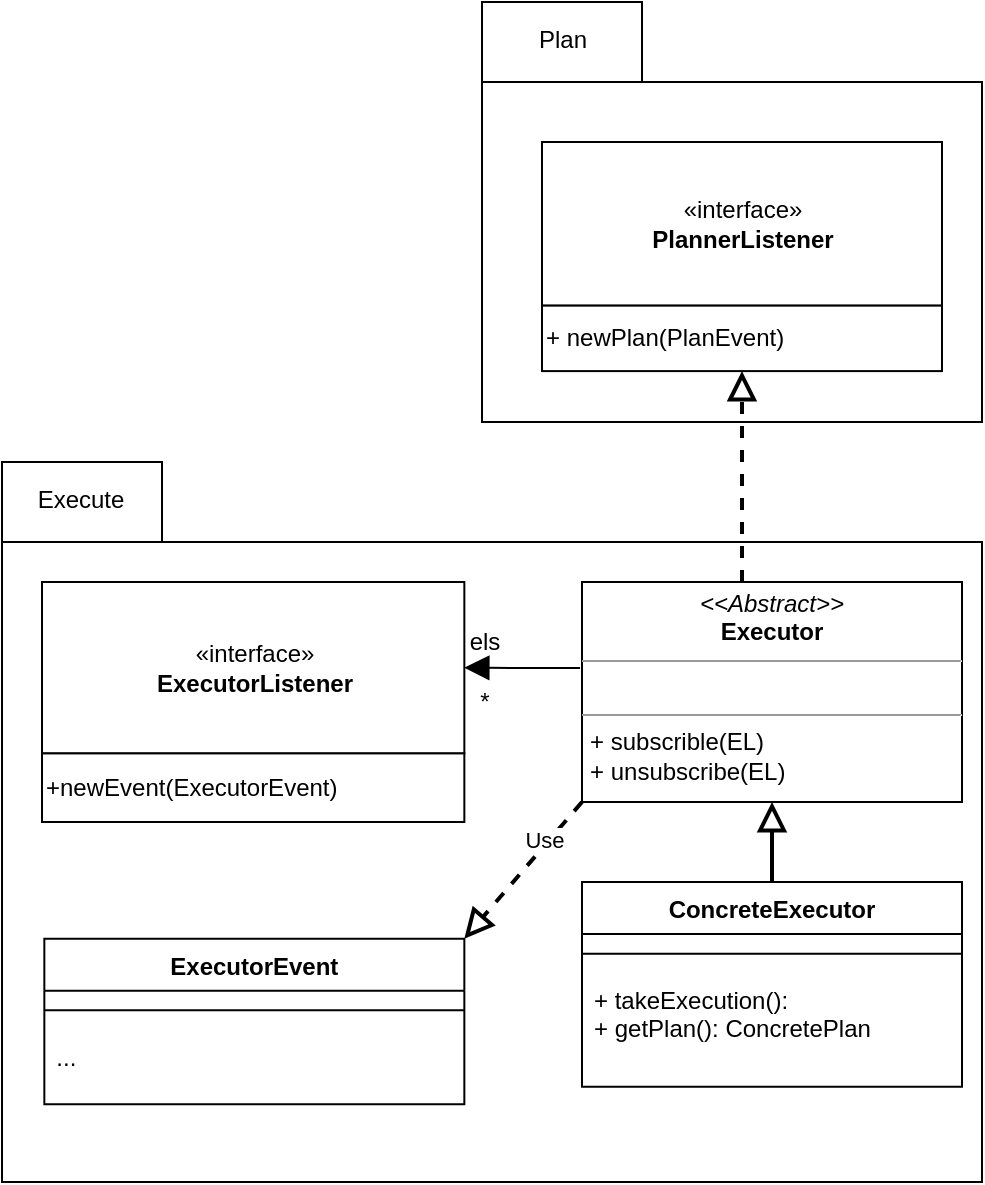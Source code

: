 <mxfile version="17.4.6" type="device"><diagram id="Yqugyijq5YlDbSkAFISn" name="Page-1"><mxGraphModel dx="2249" dy="754" grid="1" gridSize="10" guides="1" tooltips="1" connect="1" arrows="1" fold="1" page="1" pageScale="1" pageWidth="827" pageHeight="1169" math="0" shadow="0"><root><mxCell id="0"/><mxCell id="1" parent="0"/><mxCell id="Z8oiKw5DuyH3XKK-OH6--84" style="edgeStyle=orthogonalEdgeStyle;rounded=0;orthogonalLoop=1;jettySize=auto;html=1;exitX=0.5;exitY=0;exitDx=0;exitDy=0;dashed=1;endArrow=block;endFill=0;strokeWidth=2;" parent="1" edge="1"><mxGeometry relative="1" as="geometry"><mxPoint x="230" y="500" as="targetPoint"/><mxPoint x="230.0" y="530" as="sourcePoint"/></mxGeometry></mxCell><mxCell id="Z8oiKw5DuyH3XKK-OH6--85" value="" style="group" parent="1" vertex="1" connectable="0"><mxGeometry x="-130" y="550" width="490" height="360" as="geometry"/></mxCell><mxCell id="Z8oiKw5DuyH3XKK-OH6--86" value="" style="shape=folder;fontStyle=1;spacingTop=10;tabWidth=80;tabHeight=40;tabPosition=left;html=1;" parent="Z8oiKw5DuyH3XKK-OH6--85" vertex="1"><mxGeometry width="490" height="360.0" as="geometry"/></mxCell><mxCell id="Z8oiKw5DuyH3XKK-OH6--87" value="Execute" style="text;html=1;align=center;verticalAlign=middle;resizable=0;points=[];autosize=1;strokeColor=none;" parent="Z8oiKw5DuyH3XKK-OH6--85" vertex="1"><mxGeometry x="8.75" y="8.571" width="60" height="20" as="geometry"/></mxCell><mxCell id="Z8oiKw5DuyH3XKK-OH6--88" value="ConcreteExecutor" style="swimlane;fontStyle=1;align=center;verticalAlign=top;childLayout=stackLayout;horizontal=1;startSize=26;horizontalStack=0;resizeParent=1;resizeParentMax=0;resizeLast=0;collapsible=1;marginBottom=0;" parent="Z8oiKw5DuyH3XKK-OH6--85" vertex="1"><mxGeometry x="290" y="210" width="190" height="102.364" as="geometry"><mxRectangle x="1030" y="374" width="120" height="26" as="alternateBounds"/></mxGeometry></mxCell><mxCell id="Z8oiKw5DuyH3XKK-OH6--89" value="" style="line;strokeWidth=1;fillColor=none;align=left;verticalAlign=middle;spacingTop=-1;spacingLeft=3;spacingRight=3;rotatable=0;labelPosition=right;points=[];portConstraint=eastwest;" parent="Z8oiKw5DuyH3XKK-OH6--88" vertex="1"><mxGeometry y="26" width="190" height="19.636" as="geometry"/></mxCell><mxCell id="Z8oiKw5DuyH3XKK-OH6--91" value="+ takeExecution():&#10;+ getPlan(): ConcretePlan" style="text;strokeColor=none;fillColor=none;align=left;verticalAlign=top;spacingLeft=4;spacingRight=4;overflow=hidden;rotatable=0;points=[[0,0.5],[1,0.5]];portConstraint=eastwest;" parent="Z8oiKw5DuyH3XKK-OH6--88" vertex="1"><mxGeometry y="45.636" width="190" height="56.727" as="geometry"/></mxCell><mxCell id="Z8oiKw5DuyH3XKK-OH6--97" style="edgeStyle=orthogonalEdgeStyle;rounded=0;orthogonalLoop=1;jettySize=auto;html=1;endArrow=block;endFill=0;strokeWidth=2;endSize=10;exitX=0.5;exitY=0;exitDx=0;exitDy=0;" parent="Z8oiKw5DuyH3XKK-OH6--85" target="20aV2zb2KblVgqDNrsHF-5" edge="1" source="Z8oiKw5DuyH3XKK-OH6--88"><mxGeometry relative="1" as="geometry"><mxPoint x="383.0" y="180.0" as="targetPoint"/><mxPoint x="360" y="210" as="sourcePoint"/><Array as="points"/></mxGeometry></mxCell><mxCell id="sZfPRe5GqzbWFOlGOwlR-1" value="" style="group" parent="Z8oiKw5DuyH3XKK-OH6--85" vertex="1" connectable="0"><mxGeometry x="20" y="60" width="211.17" height="120" as="geometry"/></mxCell><mxCell id="sZfPRe5GqzbWFOlGOwlR-2" value="«interface»&lt;br&gt;&lt;span style=&quot;font-weight: 700&quot;&gt;ExecutorListener&lt;/span&gt;" style="html=1;" parent="sZfPRe5GqzbWFOlGOwlR-1" vertex="1"><mxGeometry width="211.17" height="85.714" as="geometry"/></mxCell><mxCell id="sZfPRe5GqzbWFOlGOwlR-3" value="+newEvent(ExecutorEvent)" style="html=1;align=left;" parent="sZfPRe5GqzbWFOlGOwlR-1" vertex="1"><mxGeometry y="85.714" width="211.17" height="34.286" as="geometry"/></mxCell><mxCell id="sZfPRe5GqzbWFOlGOwlR-4" value="ExecutorEvent" style="swimlane;fontStyle=1;align=center;verticalAlign=top;childLayout=stackLayout;horizontal=1;startSize=26;horizontalStack=0;resizeParent=1;resizeParentMax=0;resizeLast=0;collapsible=1;marginBottom=0;" parent="Z8oiKw5DuyH3XKK-OH6--85" vertex="1"><mxGeometry x="21.17" y="238.36" width="210" height="82.727" as="geometry"><mxRectangle x="1030" y="374" width="120" height="26" as="alternateBounds"/></mxGeometry></mxCell><mxCell id="sZfPRe5GqzbWFOlGOwlR-5" value="" style="line;strokeWidth=1;fillColor=none;align=left;verticalAlign=middle;spacingTop=-1;spacingLeft=3;spacingRight=3;rotatable=0;labelPosition=right;points=[];portConstraint=eastwest;" parent="sZfPRe5GqzbWFOlGOwlR-4" vertex="1"><mxGeometry y="26" width="210" height="19.636" as="geometry"/></mxCell><mxCell id="sZfPRe5GqzbWFOlGOwlR-6" value="..." style="text;strokeColor=none;fillColor=none;align=left;verticalAlign=top;spacingLeft=4;spacingRight=4;overflow=hidden;rotatable=0;points=[[0,0.5],[1,0.5]];portConstraint=eastwest;" parent="sZfPRe5GqzbWFOlGOwlR-4" vertex="1"><mxGeometry y="45.636" width="210" height="37.091" as="geometry"/></mxCell><mxCell id="sZfPRe5GqzbWFOlGOwlR-12" value="els" style="text;html=1;align=center;verticalAlign=middle;resizable=0;points=[];autosize=1;strokeColor=none;fillColor=none;" parent="Z8oiKw5DuyH3XKK-OH6--85" vertex="1"><mxGeometry x="226.17" y="80" width="30" height="20" as="geometry"/></mxCell><mxCell id="sZfPRe5GqzbWFOlGOwlR-13" value="*" style="text;html=1;align=center;verticalAlign=middle;resizable=0;points=[];autosize=1;strokeColor=none;fillColor=none;" parent="Z8oiKw5DuyH3XKK-OH6--85" vertex="1"><mxGeometry x="231.17" y="110" width="20" height="20" as="geometry"/></mxCell><mxCell id="20aV2zb2KblVgqDNrsHF-5" value="&lt;p style=&quot;margin: 0px ; margin-top: 4px ; text-align: center&quot;&gt;&lt;i&gt;&amp;lt;&amp;lt;Abstract&amp;gt;&amp;gt;&lt;/i&gt;&lt;br&gt;&lt;b&gt;Executor&lt;/b&gt;&lt;/p&gt;&lt;hr size=&quot;1&quot;&gt;&lt;p style=&quot;margin: 0px ; margin-left: 4px&quot;&gt;&lt;br&gt;&lt;/p&gt;&lt;hr size=&quot;1&quot;&gt;&lt;p style=&quot;margin: 0px ; margin-left: 4px&quot;&gt;+ subscrible(EL)&lt;br&gt;+ unsubscribe(EL)&lt;br&gt;&lt;/p&gt;" style="verticalAlign=top;align=left;overflow=fill;fontSize=12;fontFamily=Helvetica;html=1;" vertex="1" parent="Z8oiKw5DuyH3XKK-OH6--85"><mxGeometry x="290" y="60" width="190" height="110" as="geometry"/></mxCell><mxCell id="sZfPRe5GqzbWFOlGOwlR-11" style="edgeStyle=orthogonalEdgeStyle;rounded=0;orthogonalLoop=1;jettySize=auto;html=1;entryX=1;entryY=0.5;entryDx=0;entryDy=0;endArrow=block;endFill=1;endSize=10;exitX=-0.005;exitY=0.391;exitDx=0;exitDy=0;exitPerimeter=0;" parent="Z8oiKw5DuyH3XKK-OH6--85" source="20aV2zb2KblVgqDNrsHF-5" target="sZfPRe5GqzbWFOlGOwlR-2" edge="1"><mxGeometry relative="1" as="geometry"/></mxCell><mxCell id="sZfPRe5GqzbWFOlGOwlR-9" value="" style="endArrow=block;endFill=0;endSize=10;html=1;strokeWidth=2;exitX=0;exitY=1;exitDx=0;exitDy=0;entryX=1;entryY=0;entryDx=0;entryDy=0;dashed=1;" parent="Z8oiKw5DuyH3XKK-OH6--85" source="20aV2zb2KblVgqDNrsHF-5" target="sZfPRe5GqzbWFOlGOwlR-4" edge="1"><mxGeometry width="160" relative="1" as="geometry"><mxPoint x="471.17" y="134.286" as="sourcePoint"/><mxPoint x="570" y="141.368" as="targetPoint"/></mxGeometry></mxCell><mxCell id="sZfPRe5GqzbWFOlGOwlR-10" value="Use" style="edgeLabel;html=1;align=center;verticalAlign=middle;resizable=0;points=[];" parent="sZfPRe5GqzbWFOlGOwlR-9" vertex="1" connectable="0"><mxGeometry x="-0.401" y="-2" relative="1" as="geometry"><mxPoint as="offset"/></mxGeometry></mxCell><mxCell id="Z8oiKw5DuyH3XKK-OH6--66" value="" style="shape=folder;fontStyle=1;spacingTop=10;tabWidth=80;tabHeight=40;tabPosition=left;html=1;" parent="1" vertex="1"><mxGeometry x="110" y="320" width="250" height="210" as="geometry"/></mxCell><mxCell id="Z8oiKw5DuyH3XKK-OH6--67" value="Plan" style="text;html=1;align=center;verticalAlign=middle;resizable=0;points=[];autosize=1;strokeColor=none;" parent="1" vertex="1"><mxGeometry x="130" y="328.571" width="40" height="20" as="geometry"/></mxCell><mxCell id="Z8oiKw5DuyH3XKK-OH6--79" value="" style="group" parent="1" vertex="1" connectable="0"><mxGeometry x="140" y="390.005" width="200" height="114.545" as="geometry"/></mxCell><mxCell id="Z8oiKw5DuyH3XKK-OH6--80" value="«interface»&lt;br&gt;&lt;span style=&quot;font-weight: 700&quot;&gt;PlannerListener&lt;/span&gt;" style="html=1;" parent="Z8oiKw5DuyH3XKK-OH6--79" vertex="1"><mxGeometry width="200" height="81.818" as="geometry"/></mxCell><mxCell id="Z8oiKw5DuyH3XKK-OH6--81" value="+ newPlan(PlanEvent)" style="html=1;align=left;" parent="Z8oiKw5DuyH3XKK-OH6--79" vertex="1"><mxGeometry y="81.818" width="200" height="32.727" as="geometry"/></mxCell><mxCell id="Z8oiKw5DuyH3XKK-OH6--96" value="" style="endArrow=block;endFill=0;endSize=10;html=1;strokeWidth=2;entryX=0.5;entryY=1;entryDx=0;entryDy=0;dashed=1;" parent="1" target="Z8oiKw5DuyH3XKK-OH6--81" edge="1"><mxGeometry width="160" relative="1" as="geometry"><mxPoint x="240" y="610" as="sourcePoint"/><mxPoint x="380" y="670.0" as="targetPoint"/></mxGeometry></mxCell></root></mxGraphModel></diagram></mxfile>